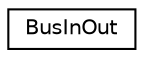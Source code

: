 digraph "Graphical Class Hierarchy"
{
 // LATEX_PDF_SIZE
  edge [fontname="Helvetica",fontsize="10",labelfontname="Helvetica",labelfontsize="10"];
  node [fontname="Helvetica",fontsize="10",shape=record];
  rankdir="LR";
  Node0 [label="BusInOut",height=0.2,width=0.4,color="black", fillcolor="white", style="filled",URL="$classmbed_1_1_bus_in_out.html",tooltip=" "];
}
